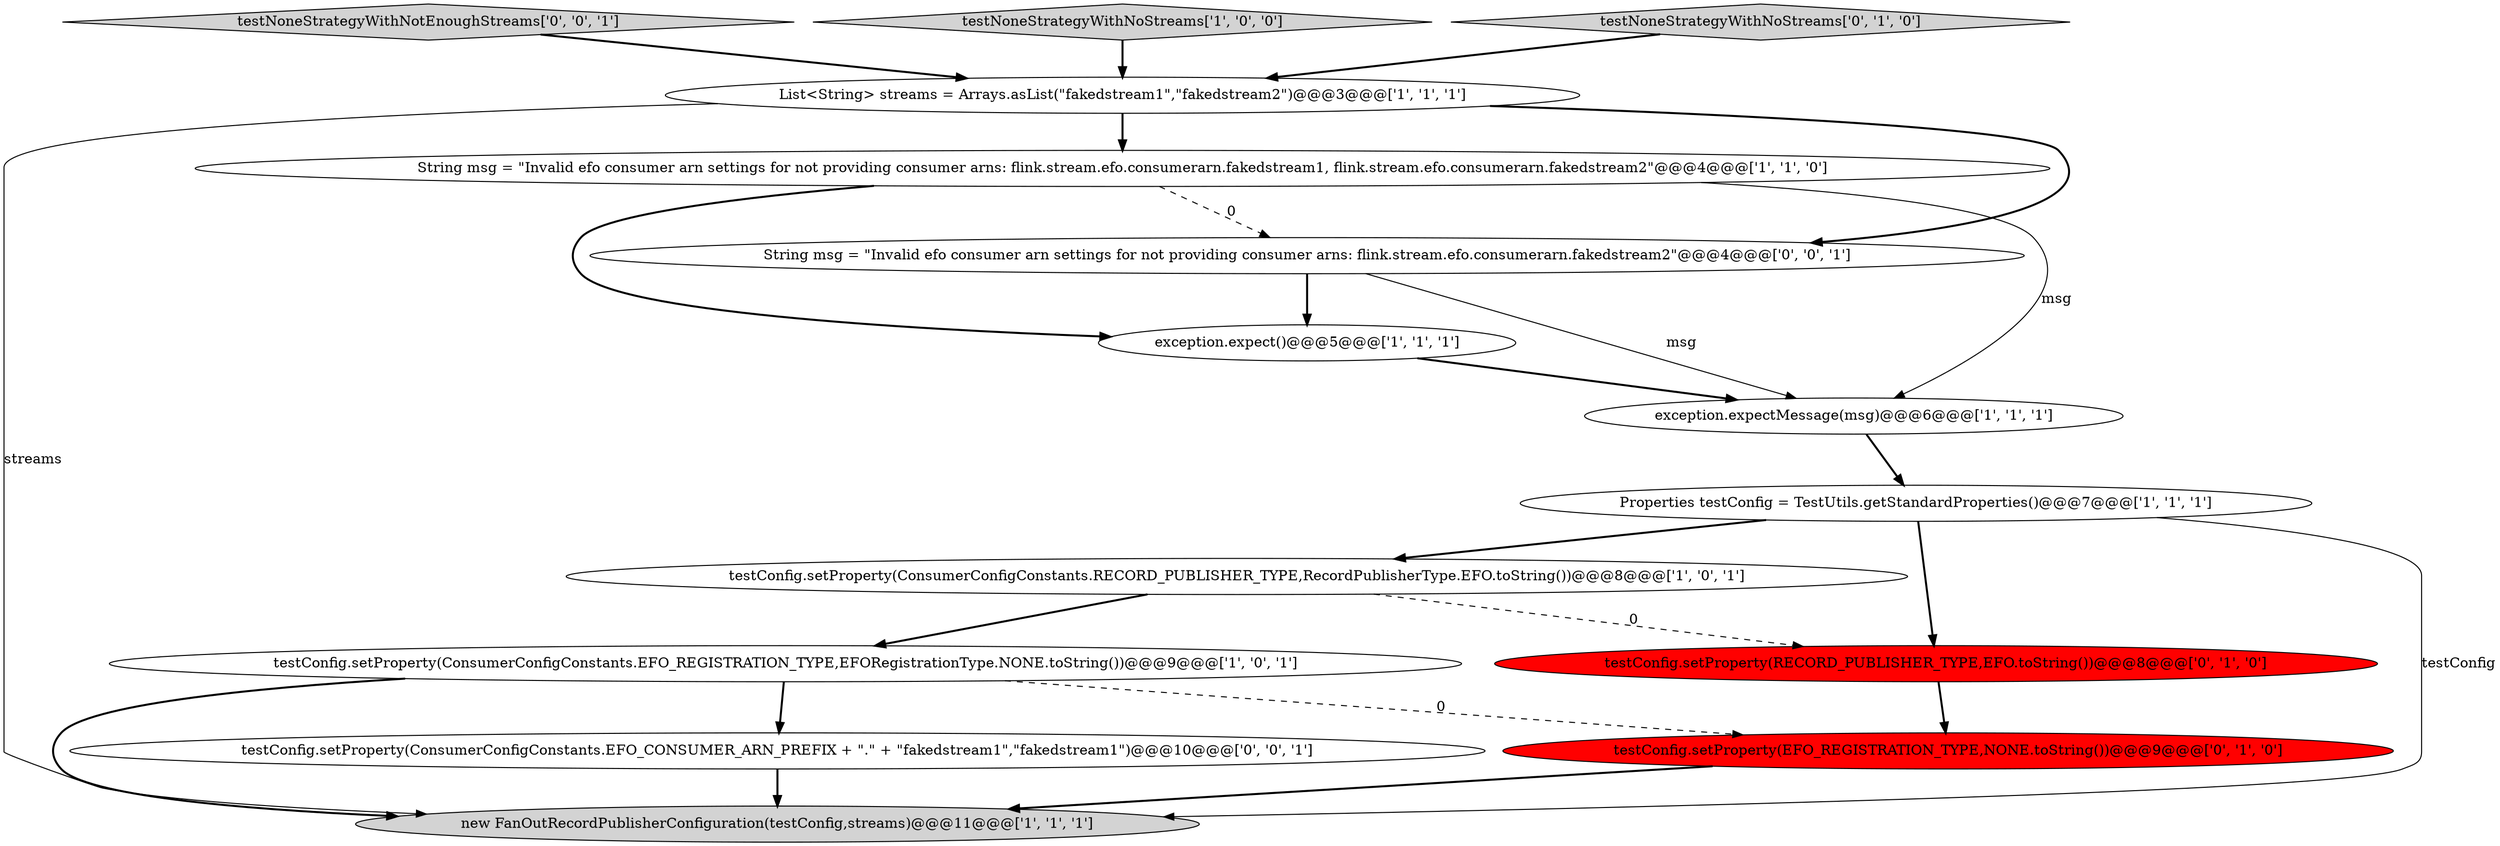 digraph {
1 [style = filled, label = "List<String> streams = Arrays.asList(\"fakedstream1\",\"fakedstream2\")@@@3@@@['1', '1', '1']", fillcolor = white, shape = ellipse image = "AAA0AAABBB1BBB"];
12 [style = filled, label = "testNoneStrategyWithNotEnoughStreams['0', '0', '1']", fillcolor = lightgray, shape = diamond image = "AAA0AAABBB3BBB"];
10 [style = filled, label = "testConfig.setProperty(RECORD_PUBLISHER_TYPE,EFO.toString())@@@8@@@['0', '1', '0']", fillcolor = red, shape = ellipse image = "AAA1AAABBB2BBB"];
6 [style = filled, label = "String msg = \"Invalid efo consumer arn settings for not providing consumer arns: flink.stream.efo.consumerarn.fakedstream1, flink.stream.efo.consumerarn.fakedstream2\"@@@4@@@['1', '1', '0']", fillcolor = white, shape = ellipse image = "AAA0AAABBB1BBB"];
9 [style = filled, label = "testConfig.setProperty(EFO_REGISTRATION_TYPE,NONE.toString())@@@9@@@['0', '1', '0']", fillcolor = red, shape = ellipse image = "AAA1AAABBB2BBB"];
3 [style = filled, label = "testConfig.setProperty(ConsumerConfigConstants.RECORD_PUBLISHER_TYPE,RecordPublisherType.EFO.toString())@@@8@@@['1', '0', '1']", fillcolor = white, shape = ellipse image = "AAA0AAABBB1BBB"];
5 [style = filled, label = "new FanOutRecordPublisherConfiguration(testConfig,streams)@@@11@@@['1', '1', '1']", fillcolor = lightgray, shape = ellipse image = "AAA0AAABBB1BBB"];
7 [style = filled, label = "exception.expectMessage(msg)@@@6@@@['1', '1', '1']", fillcolor = white, shape = ellipse image = "AAA0AAABBB1BBB"];
2 [style = filled, label = "Properties testConfig = TestUtils.getStandardProperties()@@@7@@@['1', '1', '1']", fillcolor = white, shape = ellipse image = "AAA0AAABBB1BBB"];
8 [style = filled, label = "testNoneStrategyWithNoStreams['1', '0', '0']", fillcolor = lightgray, shape = diamond image = "AAA0AAABBB1BBB"];
11 [style = filled, label = "testNoneStrategyWithNoStreams['0', '1', '0']", fillcolor = lightgray, shape = diamond image = "AAA0AAABBB2BBB"];
13 [style = filled, label = "String msg = \"Invalid efo consumer arn settings for not providing consumer arns: flink.stream.efo.consumerarn.fakedstream2\"@@@4@@@['0', '0', '1']", fillcolor = white, shape = ellipse image = "AAA0AAABBB3BBB"];
0 [style = filled, label = "testConfig.setProperty(ConsumerConfigConstants.EFO_REGISTRATION_TYPE,EFORegistrationType.NONE.toString())@@@9@@@['1', '0', '1']", fillcolor = white, shape = ellipse image = "AAA0AAABBB1BBB"];
4 [style = filled, label = "exception.expect()@@@5@@@['1', '1', '1']", fillcolor = white, shape = ellipse image = "AAA0AAABBB1BBB"];
14 [style = filled, label = "testConfig.setProperty(ConsumerConfigConstants.EFO_CONSUMER_ARN_PREFIX + \".\" + \"fakedstream1\",\"fakedstream1\")@@@10@@@['0', '0', '1']", fillcolor = white, shape = ellipse image = "AAA0AAABBB3BBB"];
6->7 [style = solid, label="msg"];
11->1 [style = bold, label=""];
2->3 [style = bold, label=""];
2->10 [style = bold, label=""];
12->1 [style = bold, label=""];
1->13 [style = bold, label=""];
4->7 [style = bold, label=""];
3->0 [style = bold, label=""];
8->1 [style = bold, label=""];
6->4 [style = bold, label=""];
1->5 [style = solid, label="streams"];
0->14 [style = bold, label=""];
1->6 [style = bold, label=""];
6->13 [style = dashed, label="0"];
7->2 [style = bold, label=""];
9->5 [style = bold, label=""];
10->9 [style = bold, label=""];
3->10 [style = dashed, label="0"];
0->9 [style = dashed, label="0"];
2->5 [style = solid, label="testConfig"];
13->7 [style = solid, label="msg"];
0->5 [style = bold, label=""];
14->5 [style = bold, label=""];
13->4 [style = bold, label=""];
}
